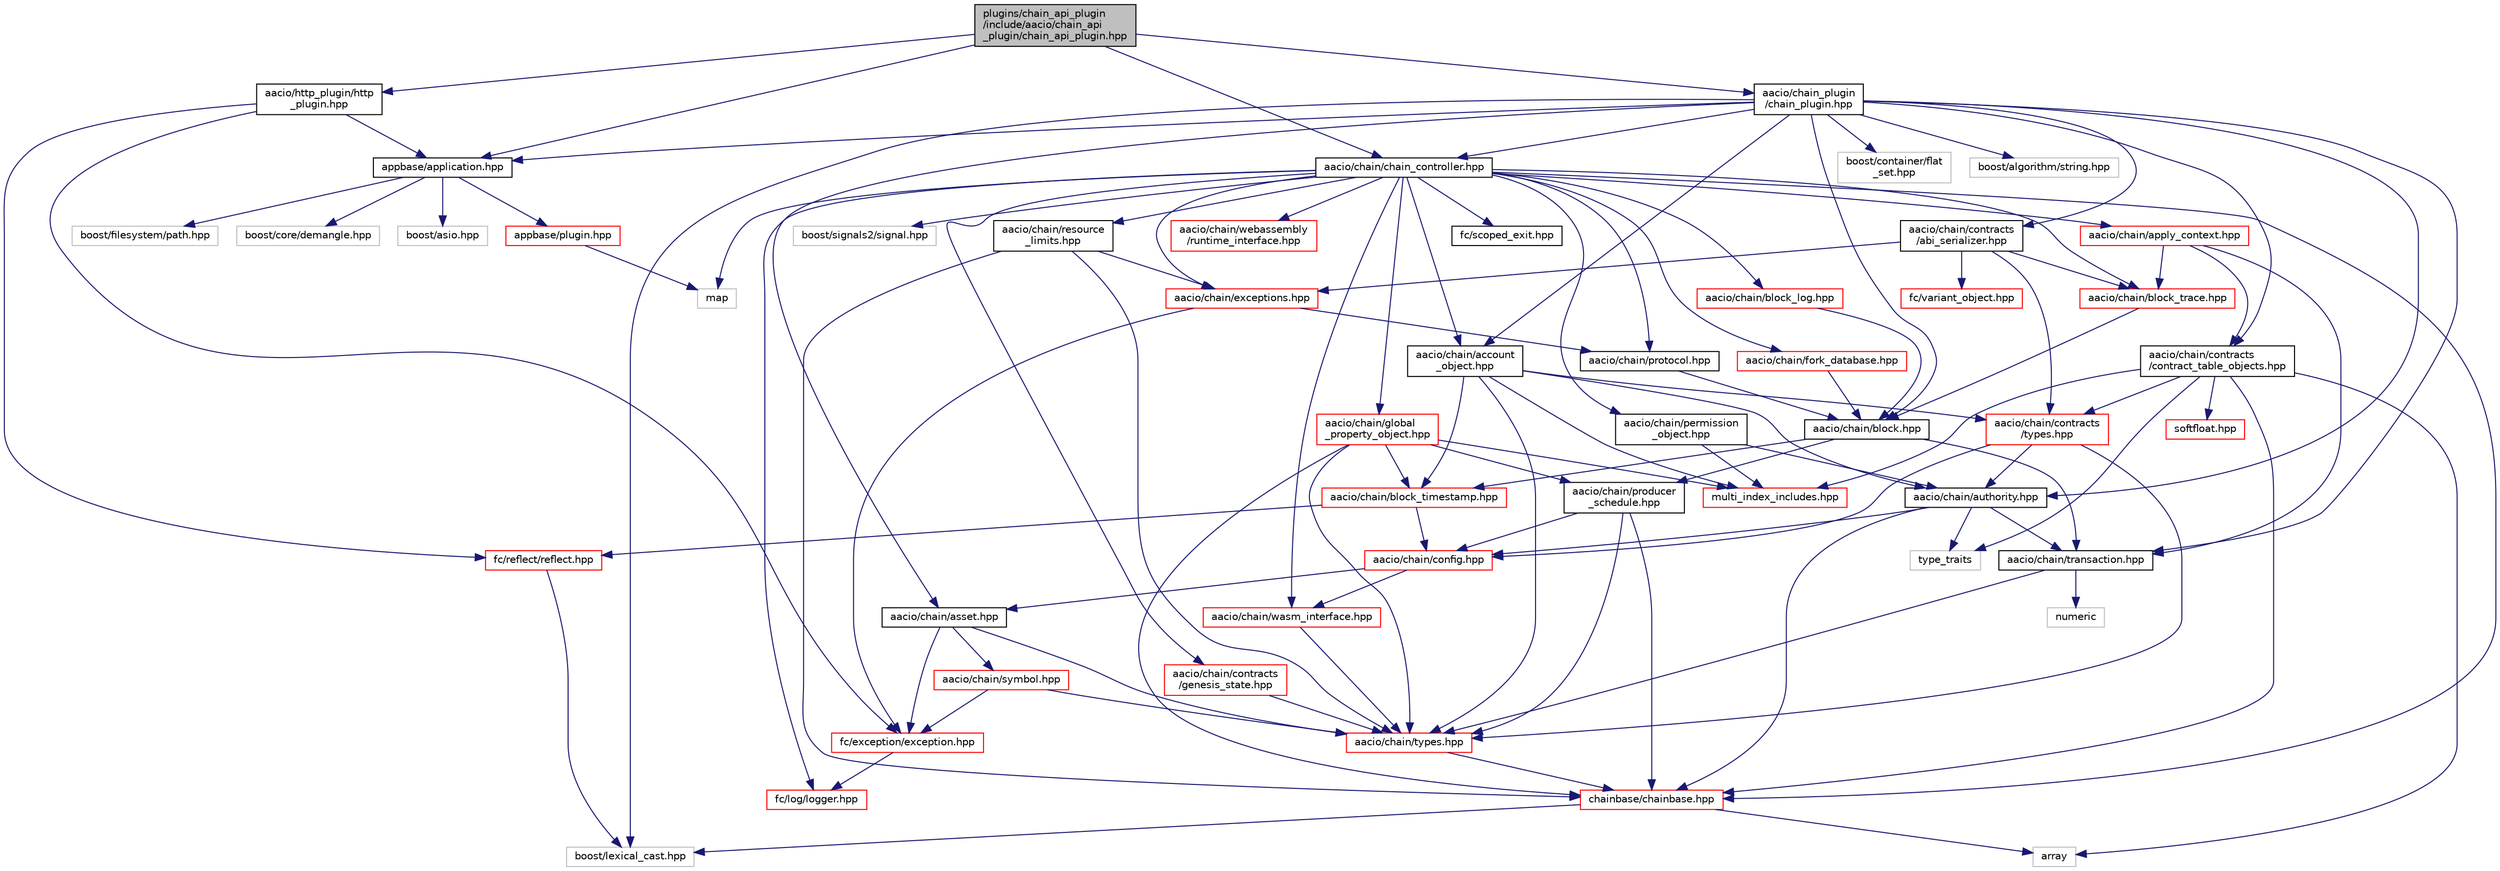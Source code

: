 digraph "plugins/chain_api_plugin/include/aacio/chain_api_plugin/chain_api_plugin.hpp"
{
  edge [fontname="Helvetica",fontsize="10",labelfontname="Helvetica",labelfontsize="10"];
  node [fontname="Helvetica",fontsize="10",shape=record];
  Node0 [label="plugins/chain_api_plugin\l/include/aacio/chain_api\l_plugin/chain_api_plugin.hpp",height=0.2,width=0.4,color="black", fillcolor="grey75", style="filled", fontcolor="black"];
  Node0 -> Node1 [color="midnightblue",fontsize="10",style="solid"];
  Node1 [label="aacio/chain_plugin\l/chain_plugin.hpp",height=0.2,width=0.4,color="black", fillcolor="white", style="filled",URL="$chain__plugin_8hpp.html"];
  Node1 -> Node2 [color="midnightblue",fontsize="10",style="solid"];
  Node2 [label="appbase/application.hpp",height=0.2,width=0.4,color="black", fillcolor="white", style="filled",URL="$application_8hpp_source.html"];
  Node2 -> Node3 [color="midnightblue",fontsize="10",style="solid"];
  Node3 [label="appbase/plugin.hpp",height=0.2,width=0.4,color="red", fillcolor="white", style="filled",URL="$plugin_8hpp_source.html"];
  Node3 -> Node8 [color="midnightblue",fontsize="10",style="solid"];
  Node8 [label="map",height=0.2,width=0.4,color="grey75", fillcolor="white", style="filled"];
  Node2 -> Node9 [color="midnightblue",fontsize="10",style="solid"];
  Node9 [label="boost/filesystem/path.hpp",height=0.2,width=0.4,color="grey75", fillcolor="white", style="filled"];
  Node2 -> Node10 [color="midnightblue",fontsize="10",style="solid"];
  Node10 [label="boost/core/demangle.hpp",height=0.2,width=0.4,color="grey75", fillcolor="white", style="filled"];
  Node2 -> Node11 [color="midnightblue",fontsize="10",style="solid"];
  Node11 [label="boost/asio.hpp",height=0.2,width=0.4,color="grey75", fillcolor="white", style="filled"];
  Node1 -> Node12 [color="midnightblue",fontsize="10",style="solid"];
  Node12 [label="aacio/chain/asset.hpp",height=0.2,width=0.4,color="black", fillcolor="white", style="filled",URL="$libraries_2chain_2include_2aacio_2chain_2asset_8hpp.html"];
  Node12 -> Node13 [color="midnightblue",fontsize="10",style="solid"];
  Node13 [label="fc/exception/exception.hpp",height=0.2,width=0.4,color="red", fillcolor="white", style="filled",URL="$exception_8hpp.html",tooltip="Defines exception&#39;s used by fc. "];
  Node13 -> Node14 [color="midnightblue",fontsize="10",style="solid"];
  Node14 [label="fc/log/logger.hpp",height=0.2,width=0.4,color="red", fillcolor="white", style="filled",URL="$logger_8hpp_source.html"];
  Node12 -> Node56 [color="midnightblue",fontsize="10",style="solid"];
  Node56 [label="aacio/chain/types.hpp",height=0.2,width=0.4,color="red", fillcolor="white", style="filled",URL="$libraries_2chain_2include_2aacio_2chain_2types_8hpp.html"];
  Node56 -> Node59 [color="midnightblue",fontsize="10",style="solid"];
  Node59 [label="chainbase/chainbase.hpp",height=0.2,width=0.4,color="red", fillcolor="white", style="filled",URL="$chainbase_8hpp_source.html"];
  Node59 -> Node27 [color="midnightblue",fontsize="10",style="solid"];
  Node27 [label="boost/lexical_cast.hpp",height=0.2,width=0.4,color="grey75", fillcolor="white", style="filled"];
  Node59 -> Node76 [color="midnightblue",fontsize="10",style="solid"];
  Node76 [label="array",height=0.2,width=0.4,color="grey75", fillcolor="white", style="filled"];
  Node12 -> Node128 [color="midnightblue",fontsize="10",style="solid"];
  Node128 [label="aacio/chain/symbol.hpp",height=0.2,width=0.4,color="red", fillcolor="white", style="filled",URL="$symbol_8hpp.html"];
  Node128 -> Node13 [color="midnightblue",fontsize="10",style="solid"];
  Node128 -> Node56 [color="midnightblue",fontsize="10",style="solid"];
  Node1 -> Node129 [color="midnightblue",fontsize="10",style="solid"];
  Node129 [label="aacio/chain/authority.hpp",height=0.2,width=0.4,color="black", fillcolor="white", style="filled",URL="$authority_8hpp.html"];
  Node129 -> Node59 [color="midnightblue",fontsize="10",style="solid"];
  Node129 -> Node130 [color="midnightblue",fontsize="10",style="solid"];
  Node130 [label="aacio/chain/transaction.hpp",height=0.2,width=0.4,color="black", fillcolor="white", style="filled",URL="$libraries_2chain_2include_2aacio_2chain_2transaction_8hpp.html"];
  Node130 -> Node56 [color="midnightblue",fontsize="10",style="solid"];
  Node130 -> Node131 [color="midnightblue",fontsize="10",style="solid"];
  Node131 [label="numeric",height=0.2,width=0.4,color="grey75", fillcolor="white", style="filled"];
  Node129 -> Node132 [color="midnightblue",fontsize="10",style="solid"];
  Node132 [label="aacio/chain/config.hpp",height=0.2,width=0.4,color="red", fillcolor="white", style="filled",URL="$libraries_2chain_2include_2aacio_2chain_2config_8hpp.html"];
  Node132 -> Node12 [color="midnightblue",fontsize="10",style="solid"];
  Node132 -> Node133 [color="midnightblue",fontsize="10",style="solid"];
  Node133 [label="aacio/chain/wasm_interface.hpp",height=0.2,width=0.4,color="red", fillcolor="white", style="filled",URL="$wasm__interface_8hpp_source.html"];
  Node133 -> Node56 [color="midnightblue",fontsize="10",style="solid"];
  Node129 -> Node151 [color="midnightblue",fontsize="10",style="solid"];
  Node151 [label="type_traits",height=0.2,width=0.4,color="grey75", fillcolor="white", style="filled"];
  Node1 -> Node152 [color="midnightblue",fontsize="10",style="solid"];
  Node152 [label="aacio/chain/account\l_object.hpp",height=0.2,width=0.4,color="black", fillcolor="white", style="filled",URL="$account__object_8hpp.html"];
  Node152 -> Node56 [color="midnightblue",fontsize="10",style="solid"];
  Node152 -> Node129 [color="midnightblue",fontsize="10",style="solid"];
  Node152 -> Node153 [color="midnightblue",fontsize="10",style="solid"];
  Node153 [label="aacio/chain/block_timestamp.hpp",height=0.2,width=0.4,color="red", fillcolor="white", style="filled",URL="$block__timestamp_8hpp_source.html"];
  Node153 -> Node132 [color="midnightblue",fontsize="10",style="solid"];
  Node153 -> Node26 [color="midnightblue",fontsize="10",style="solid"];
  Node26 [label="fc/reflect/reflect.hpp",height=0.2,width=0.4,color="red", fillcolor="white", style="filled",URL="$libraries_2fc_2include_2fc_2reflect_2reflect_8hpp_source.html"];
  Node26 -> Node27 [color="midnightblue",fontsize="10",style="solid"];
  Node152 -> Node154 [color="midnightblue",fontsize="10",style="solid"];
  Node154 [label="aacio/chain/contracts\l/types.hpp",height=0.2,width=0.4,color="red", fillcolor="white", style="filled",URL="$libraries_2chain_2include_2aacio_2chain_2contracts_2types_8hpp_source.html"];
  Node154 -> Node129 [color="midnightblue",fontsize="10",style="solid"];
  Node154 -> Node132 [color="midnightblue",fontsize="10",style="solid"];
  Node154 -> Node56 [color="midnightblue",fontsize="10",style="solid"];
  Node152 -> Node156 [color="midnightblue",fontsize="10",style="solid"];
  Node156 [label="multi_index_includes.hpp",height=0.2,width=0.4,color="red", fillcolor="white", style="filled",URL="$multi__index__includes_8hpp.html"];
  Node1 -> Node161 [color="midnightblue",fontsize="10",style="solid"];
  Node161 [label="aacio/chain/block.hpp",height=0.2,width=0.4,color="black", fillcolor="white", style="filled",URL="$block_8hpp.html"];
  Node161 -> Node153 [color="midnightblue",fontsize="10",style="solid"];
  Node161 -> Node130 [color="midnightblue",fontsize="10",style="solid"];
  Node161 -> Node162 [color="midnightblue",fontsize="10",style="solid"];
  Node162 [label="aacio/chain/producer\l_schedule.hpp",height=0.2,width=0.4,color="black", fillcolor="white", style="filled",URL="$libraries_2chain_2include_2aacio_2chain_2producer__schedule_8hpp_source.html"];
  Node162 -> Node132 [color="midnightblue",fontsize="10",style="solid"];
  Node162 -> Node56 [color="midnightblue",fontsize="10",style="solid"];
  Node162 -> Node59 [color="midnightblue",fontsize="10",style="solid"];
  Node1 -> Node163 [color="midnightblue",fontsize="10",style="solid"];
  Node163 [label="aacio/chain/chain_controller.hpp",height=0.2,width=0.4,color="black", fillcolor="white", style="filled",URL="$chain__controller_8hpp.html"];
  Node163 -> Node164 [color="midnightblue",fontsize="10",style="solid"];
  Node164 [label="aacio/chain/global\l_property_object.hpp",height=0.2,width=0.4,color="red", fillcolor="white", style="filled",URL="$global__property__object_8hpp.html"];
  Node164 -> Node56 [color="midnightblue",fontsize="10",style="solid"];
  Node164 -> Node153 [color="midnightblue",fontsize="10",style="solid"];
  Node164 -> Node162 [color="midnightblue",fontsize="10",style="solid"];
  Node164 -> Node59 [color="midnightblue",fontsize="10",style="solid"];
  Node164 -> Node156 [color="midnightblue",fontsize="10",style="solid"];
  Node163 -> Node152 [color="midnightblue",fontsize="10",style="solid"];
  Node163 -> Node167 [color="midnightblue",fontsize="10",style="solid"];
  Node167 [label="aacio/chain/permission\l_object.hpp",height=0.2,width=0.4,color="black", fillcolor="white", style="filled",URL="$permission__object_8hpp.html"];
  Node167 -> Node129 [color="midnightblue",fontsize="10",style="solid"];
  Node167 -> Node156 [color="midnightblue",fontsize="10",style="solid"];
  Node163 -> Node168 [color="midnightblue",fontsize="10",style="solid"];
  Node168 [label="aacio/chain/fork_database.hpp",height=0.2,width=0.4,color="red", fillcolor="white", style="filled",URL="$fork__database_8hpp.html"];
  Node168 -> Node161 [color="midnightblue",fontsize="10",style="solid"];
  Node163 -> Node170 [color="midnightblue",fontsize="10",style="solid"];
  Node170 [label="aacio/chain/block_log.hpp",height=0.2,width=0.4,color="red", fillcolor="white", style="filled",URL="$block__log_8hpp.html"];
  Node170 -> Node161 [color="midnightblue",fontsize="10",style="solid"];
  Node163 -> Node171 [color="midnightblue",fontsize="10",style="solid"];
  Node171 [label="aacio/chain/block_trace.hpp",height=0.2,width=0.4,color="red", fillcolor="white", style="filled",URL="$block__trace_8hpp.html"];
  Node171 -> Node161 [color="midnightblue",fontsize="10",style="solid"];
  Node163 -> Node59 [color="midnightblue",fontsize="10",style="solid"];
  Node163 -> Node173 [color="midnightblue",fontsize="10",style="solid"];
  Node173 [label="fc/scoped_exit.hpp",height=0.2,width=0.4,color="black", fillcolor="white", style="filled",URL="$scoped__exit_8hpp_source.html"];
  Node163 -> Node174 [color="midnightblue",fontsize="10",style="solid"];
  Node174 [label="boost/signals2/signal.hpp",height=0.2,width=0.4,color="grey75", fillcolor="white", style="filled"];
  Node163 -> Node175 [color="midnightblue",fontsize="10",style="solid"];
  Node175 [label="aacio/chain/protocol.hpp",height=0.2,width=0.4,color="black", fillcolor="white", style="filled",URL="$libraries_2chain_2include_2aacio_2chain_2protocol_8hpp.html"];
  Node175 -> Node161 [color="midnightblue",fontsize="10",style="solid"];
  Node163 -> Node176 [color="midnightblue",fontsize="10",style="solid"];
  Node176 [label="aacio/chain/apply_context.hpp",height=0.2,width=0.4,color="red", fillcolor="white", style="filled",URL="$apply__context_8hpp.html"];
  Node176 -> Node171 [color="midnightblue",fontsize="10",style="solid"];
  Node176 -> Node130 [color="midnightblue",fontsize="10",style="solid"];
  Node176 -> Node178 [color="midnightblue",fontsize="10",style="solid"];
  Node178 [label="aacio/chain/contracts\l/contract_table_objects.hpp",height=0.2,width=0.4,color="black", fillcolor="white", style="filled",URL="$contract__table__objects_8hpp.html"];
  Node178 -> Node154 [color="midnightblue",fontsize="10",style="solid"];
  Node178 -> Node156 [color="midnightblue",fontsize="10",style="solid"];
  Node178 -> Node179 [color="midnightblue",fontsize="10",style="solid"];
  Node179 [label="softfloat.hpp",height=0.2,width=0.4,color="red", fillcolor="white", style="filled",URL="$softfloat_8hpp_source.html"];
  Node178 -> Node59 [color="midnightblue",fontsize="10",style="solid"];
  Node178 -> Node76 [color="midnightblue",fontsize="10",style="solid"];
  Node178 -> Node151 [color="midnightblue",fontsize="10",style="solid"];
  Node163 -> Node182 [color="midnightblue",fontsize="10",style="solid"];
  Node182 [label="aacio/chain/exceptions.hpp",height=0.2,width=0.4,color="red", fillcolor="white", style="filled",URL="$exceptions_8hpp.html"];
  Node182 -> Node13 [color="midnightblue",fontsize="10",style="solid"];
  Node182 -> Node175 [color="midnightblue",fontsize="10",style="solid"];
  Node163 -> Node184 [color="midnightblue",fontsize="10",style="solid"];
  Node184 [label="aacio/chain/contracts\l/genesis_state.hpp",height=0.2,width=0.4,color="red", fillcolor="white", style="filled",URL="$genesis__state_8hpp.html"];
  Node184 -> Node56 [color="midnightblue",fontsize="10",style="solid"];
  Node163 -> Node186 [color="midnightblue",fontsize="10",style="solid"];
  Node186 [label="aacio/chain/resource\l_limits.hpp",height=0.2,width=0.4,color="black", fillcolor="white", style="filled",URL="$resource__limits_8hpp_source.html"];
  Node186 -> Node182 [color="midnightblue",fontsize="10",style="solid"];
  Node186 -> Node56 [color="midnightblue",fontsize="10",style="solid"];
  Node186 -> Node59 [color="midnightblue",fontsize="10",style="solid"];
  Node163 -> Node133 [color="midnightblue",fontsize="10",style="solid"];
  Node163 -> Node187 [color="midnightblue",fontsize="10",style="solid"];
  Node187 [label="aacio/chain/webassembly\l/runtime_interface.hpp",height=0.2,width=0.4,color="red", fillcolor="white", style="filled",URL="$runtime__interface_8hpp_source.html"];
  Node163 -> Node14 [color="midnightblue",fontsize="10",style="solid"];
  Node163 -> Node8 [color="midnightblue",fontsize="10",style="solid"];
  Node1 -> Node178 [color="midnightblue",fontsize="10",style="solid"];
  Node1 -> Node130 [color="midnightblue",fontsize="10",style="solid"];
  Node1 -> Node188 [color="midnightblue",fontsize="10",style="solid"];
  Node188 [label="aacio/chain/contracts\l/abi_serializer.hpp",height=0.2,width=0.4,color="black", fillcolor="white", style="filled",URL="$abi__serializer_8hpp.html"];
  Node188 -> Node154 [color="midnightblue",fontsize="10",style="solid"];
  Node188 -> Node171 [color="midnightblue",fontsize="10",style="solid"];
  Node188 -> Node182 [color="midnightblue",fontsize="10",style="solid"];
  Node188 -> Node42 [color="midnightblue",fontsize="10",style="solid"];
  Node42 [label="fc/variant_object.hpp",height=0.2,width=0.4,color="red", fillcolor="white", style="filled",URL="$variant__object_8hpp_source.html"];
  Node1 -> Node37 [color="midnightblue",fontsize="10",style="solid"];
  Node37 [label="boost/container/flat\l_set.hpp",height=0.2,width=0.4,color="grey75", fillcolor="white", style="filled"];
  Node1 -> Node189 [color="midnightblue",fontsize="10",style="solid"];
  Node189 [label="boost/algorithm/string.hpp",height=0.2,width=0.4,color="grey75", fillcolor="white", style="filled"];
  Node1 -> Node27 [color="midnightblue",fontsize="10",style="solid"];
  Node0 -> Node190 [color="midnightblue",fontsize="10",style="solid"];
  Node190 [label="aacio/http_plugin/http\l_plugin.hpp",height=0.2,width=0.4,color="black", fillcolor="white", style="filled",URL="$http__plugin_8hpp.html"];
  Node190 -> Node2 [color="midnightblue",fontsize="10",style="solid"];
  Node190 -> Node13 [color="midnightblue",fontsize="10",style="solid"];
  Node190 -> Node26 [color="midnightblue",fontsize="10",style="solid"];
  Node0 -> Node2 [color="midnightblue",fontsize="10",style="solid"];
  Node0 -> Node163 [color="midnightblue",fontsize="10",style="solid"];
}
